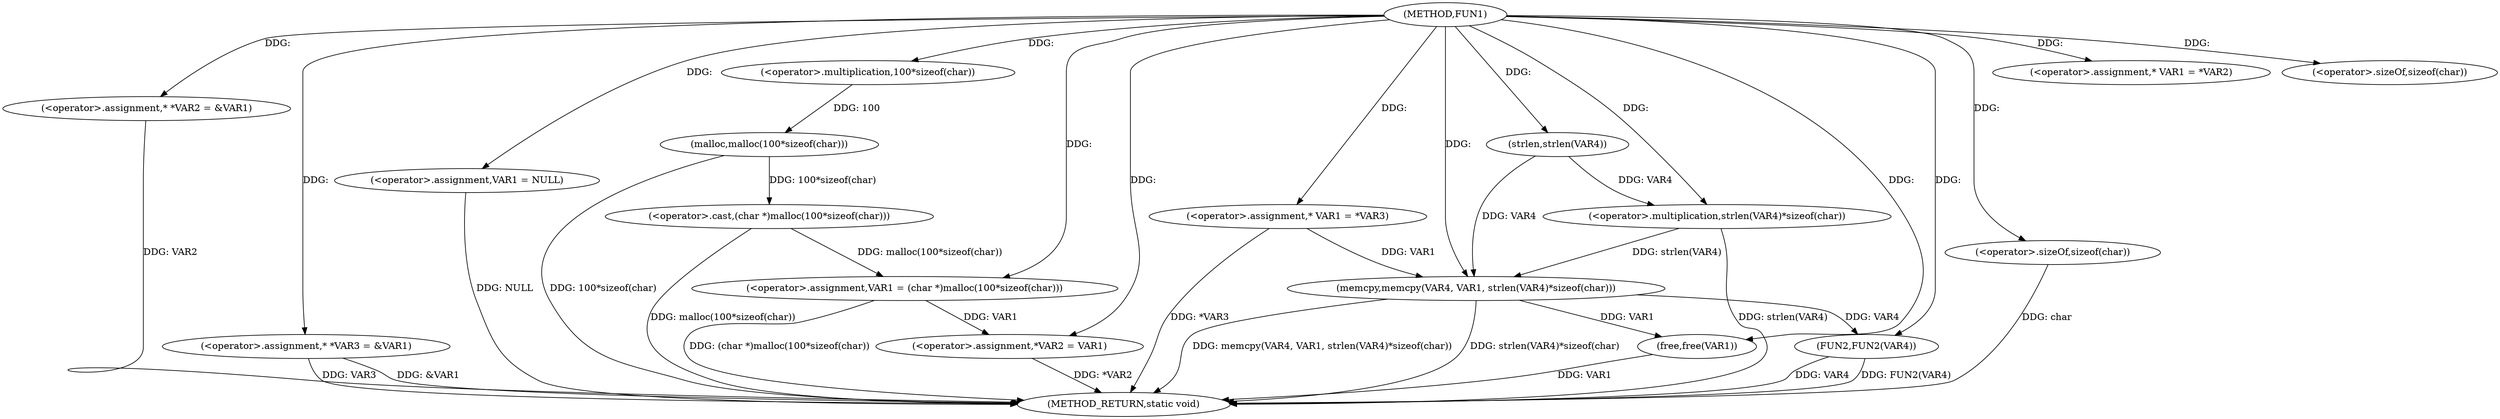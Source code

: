 digraph FUN1 {  
"1000100" [label = "(METHOD,FUN1)" ]
"1000155" [label = "(METHOD_RETURN,static void)" ]
"1000104" [label = "(<operator>.assignment,* *VAR2 = &VAR1)" ]
"1000109" [label = "(<operator>.assignment,* *VAR3 = &VAR1)" ]
"1000113" [label = "(<operator>.assignment,VAR1 = NULL)" ]
"1000118" [label = "(<operator>.assignment,* VAR1 = *VAR2)" ]
"1000122" [label = "(<operator>.assignment,VAR1 = (char *)malloc(100*sizeof(char)))" ]
"1000124" [label = "(<operator>.cast,(char *)malloc(100*sizeof(char)))" ]
"1000126" [label = "(malloc,malloc(100*sizeof(char)))" ]
"1000127" [label = "(<operator>.multiplication,100*sizeof(char))" ]
"1000129" [label = "(<operator>.sizeOf,sizeof(char))" ]
"1000131" [label = "(<operator>.assignment,*VAR2 = VAR1)" ]
"1000137" [label = "(<operator>.assignment,* VAR1 = *VAR3)" ]
"1000143" [label = "(memcpy,memcpy(VAR4, VAR1, strlen(VAR4)*sizeof(char)))" ]
"1000146" [label = "(<operator>.multiplication,strlen(VAR4)*sizeof(char))" ]
"1000147" [label = "(strlen,strlen(VAR4))" ]
"1000149" [label = "(<operator>.sizeOf,sizeof(char))" ]
"1000151" [label = "(FUN2,FUN2(VAR4))" ]
"1000153" [label = "(free,free(VAR1))" ]
  "1000124" -> "1000155"  [ label = "DDG: malloc(100*sizeof(char))"] 
  "1000151" -> "1000155"  [ label = "DDG: FUN2(VAR4)"] 
  "1000104" -> "1000155"  [ label = "DDG: VAR2"] 
  "1000151" -> "1000155"  [ label = "DDG: VAR4"] 
  "1000113" -> "1000155"  [ label = "DDG: NULL"] 
  "1000153" -> "1000155"  [ label = "DDG: VAR1"] 
  "1000149" -> "1000155"  [ label = "DDG: char"] 
  "1000143" -> "1000155"  [ label = "DDG: strlen(VAR4)*sizeof(char)"] 
  "1000131" -> "1000155"  [ label = "DDG: *VAR2"] 
  "1000137" -> "1000155"  [ label = "DDG: *VAR3"] 
  "1000126" -> "1000155"  [ label = "DDG: 100*sizeof(char)"] 
  "1000109" -> "1000155"  [ label = "DDG: VAR3"] 
  "1000143" -> "1000155"  [ label = "DDG: memcpy(VAR4, VAR1, strlen(VAR4)*sizeof(char))"] 
  "1000146" -> "1000155"  [ label = "DDG: strlen(VAR4)"] 
  "1000109" -> "1000155"  [ label = "DDG: &VAR1"] 
  "1000122" -> "1000155"  [ label = "DDG: (char *)malloc(100*sizeof(char))"] 
  "1000100" -> "1000104"  [ label = "DDG: "] 
  "1000100" -> "1000109"  [ label = "DDG: "] 
  "1000100" -> "1000113"  [ label = "DDG: "] 
  "1000100" -> "1000118"  [ label = "DDG: "] 
  "1000124" -> "1000122"  [ label = "DDG: malloc(100*sizeof(char))"] 
  "1000100" -> "1000122"  [ label = "DDG: "] 
  "1000126" -> "1000124"  [ label = "DDG: 100*sizeof(char)"] 
  "1000127" -> "1000126"  [ label = "DDG: 100"] 
  "1000100" -> "1000127"  [ label = "DDG: "] 
  "1000100" -> "1000129"  [ label = "DDG: "] 
  "1000122" -> "1000131"  [ label = "DDG: VAR1"] 
  "1000100" -> "1000131"  [ label = "DDG: "] 
  "1000100" -> "1000137"  [ label = "DDG: "] 
  "1000147" -> "1000143"  [ label = "DDG: VAR4"] 
  "1000100" -> "1000143"  [ label = "DDG: "] 
  "1000137" -> "1000143"  [ label = "DDG: VAR1"] 
  "1000146" -> "1000143"  [ label = "DDG: strlen(VAR4)"] 
  "1000147" -> "1000146"  [ label = "DDG: VAR4"] 
  "1000100" -> "1000147"  [ label = "DDG: "] 
  "1000100" -> "1000146"  [ label = "DDG: "] 
  "1000100" -> "1000149"  [ label = "DDG: "] 
  "1000143" -> "1000151"  [ label = "DDG: VAR4"] 
  "1000100" -> "1000151"  [ label = "DDG: "] 
  "1000143" -> "1000153"  [ label = "DDG: VAR1"] 
  "1000100" -> "1000153"  [ label = "DDG: "] 
}
